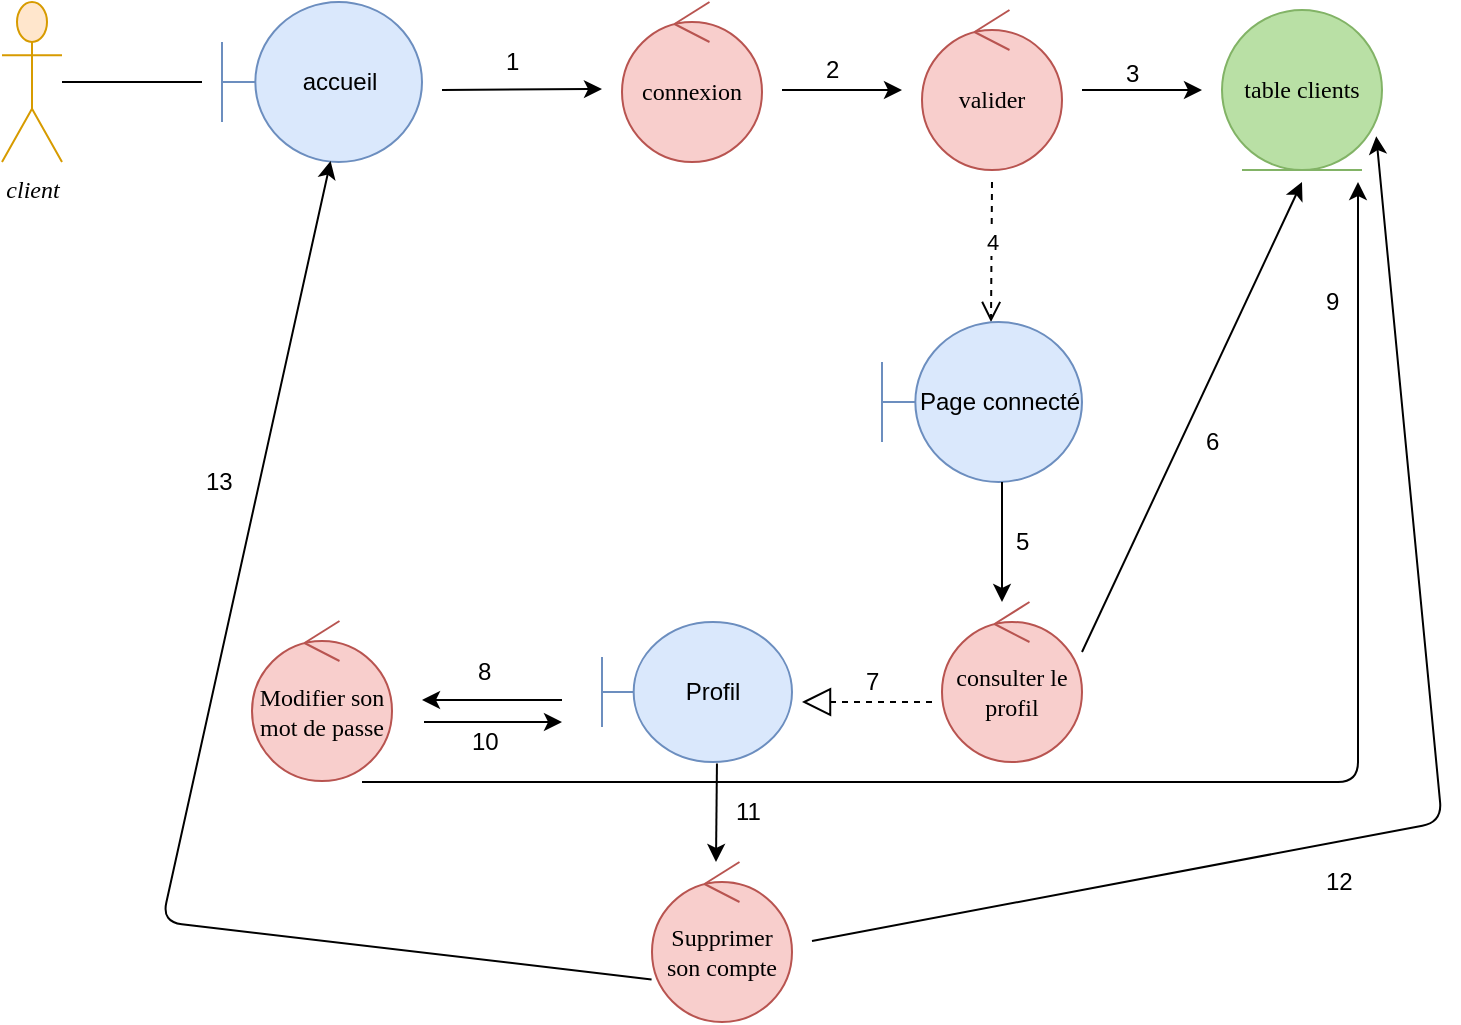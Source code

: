 <mxfile version="12.2.0" type="device" pages="1"><diagram id="bkMGNAygt-LrZr0QglCs" name="Page-1"><mxGraphModel dx="539" dy="290" grid="1" gridSize="10" guides="1" tooltips="1" connect="1" arrows="1" fold="1" page="1" pageScale="1" pageWidth="850" pageHeight="1100" math="0" shadow="0"><root><mxCell id="0"/><mxCell id="1" parent="0"/><mxCell id="PPmqCKF36lwaOswXUdOg-1" value="client" style="shape=umlActor;verticalLabelPosition=bottom;labelBackgroundColor=#ffffff;verticalAlign=top;html=1;fontFamily=Verdana;labelBorderColor=none;fontStyle=2;fillColor=#ffe6cc;strokeColor=#d79b00;" vertex="1" parent="1"><mxGeometry x="70" y="210" width="30" height="80" as="geometry"/></mxCell><mxCell id="PPmqCKF36lwaOswXUdOg-2" value="" style="line;strokeWidth=1;fillColor=none;align=left;verticalAlign=middle;spacingTop=-1;spacingLeft=3;spacingRight=3;rotatable=0;labelPosition=right;points=[];portConstraint=eastwest;fontFamily=Verdana;" vertex="1" parent="1"><mxGeometry x="100" y="246" width="70" height="8" as="geometry"/></mxCell><mxCell id="PPmqCKF36lwaOswXUdOg-3" value="accueil" style="shape=umlBoundary;whiteSpace=wrap;html=1;fillColor=#dae8fc;strokeColor=#6c8ebf;" vertex="1" parent="1"><mxGeometry x="180" y="210" width="100" height="80" as="geometry"/></mxCell><mxCell id="PPmqCKF36lwaOswXUdOg-5" value="connexion" style="ellipse;shape=umlControl;whiteSpace=wrap;html=1;fontFamily=Verdana;fillColor=#f8cecc;strokeColor=#b85450;" vertex="1" parent="1"><mxGeometry x="380" y="210" width="70" height="80" as="geometry"/></mxCell><mxCell id="PPmqCKF36lwaOswXUdOg-7" value="" style="endArrow=classic;html=1;" edge="1" parent="1"><mxGeometry width="50" height="50" relative="1" as="geometry"><mxPoint x="460" y="254" as="sourcePoint"/><mxPoint x="520" y="254" as="targetPoint"/></mxGeometry></mxCell><mxCell id="PPmqCKF36lwaOswXUdOg-8" value="2" style="text;html=1;resizable=0;points=[];autosize=1;align=left;verticalAlign=top;spacingTop=-4;" vertex="1" parent="1"><mxGeometry x="480" y="234" width="20" height="20" as="geometry"/></mxCell><mxCell id="PPmqCKF36lwaOswXUdOg-9" value="table clients" style="ellipse;shape=umlEntity;whiteSpace=wrap;html=1;fontFamily=Verdana;fillColor=#B9E0A5;strokeColor=#82b366;" vertex="1" parent="1"><mxGeometry x="680" y="214" width="80" height="80" as="geometry"/></mxCell><mxCell id="PPmqCKF36lwaOswXUdOg-10" value="" style="endArrow=classic;html=1;" edge="1" parent="1"><mxGeometry width="50" height="50" relative="1" as="geometry"><mxPoint x="290" y="254" as="sourcePoint"/><mxPoint x="370" y="253.5" as="targetPoint"/></mxGeometry></mxCell><mxCell id="PPmqCKF36lwaOswXUdOg-11" value="1" style="text;html=1;resizable=0;points=[];autosize=1;align=left;verticalAlign=top;spacingTop=-4;" vertex="1" parent="1"><mxGeometry x="320" y="230" width="20" height="20" as="geometry"/></mxCell><mxCell id="PPmqCKF36lwaOswXUdOg-12" value="valider" style="ellipse;shape=umlControl;whiteSpace=wrap;html=1;fontFamily=Verdana;fillColor=#f8cecc;strokeColor=#b85450;" vertex="1" parent="1"><mxGeometry x="530" y="214" width="70" height="80" as="geometry"/></mxCell><mxCell id="PPmqCKF36lwaOswXUdOg-13" value="" style="endArrow=classic;html=1;" edge="1" parent="1"><mxGeometry width="50" height="50" relative="1" as="geometry"><mxPoint x="610" y="254" as="sourcePoint"/><mxPoint x="670" y="254" as="targetPoint"/></mxGeometry></mxCell><mxCell id="PPmqCKF36lwaOswXUdOg-14" value="3" style="text;html=1;resizable=0;points=[];autosize=1;align=left;verticalAlign=top;spacingTop=-4;" vertex="1" parent="1"><mxGeometry x="630" y="236" width="20" height="20" as="geometry"/></mxCell><mxCell id="PPmqCKF36lwaOswXUdOg-16" value="4" style="html=1;verticalAlign=bottom;endArrow=open;dashed=1;endSize=8;" edge="1" parent="1"><mxGeometry x="0.111" relative="1" as="geometry"><mxPoint x="565" y="300" as="sourcePoint"/><mxPoint x="564.5" y="370" as="targetPoint"/><Array as="points"/><mxPoint as="offset"/></mxGeometry></mxCell><mxCell id="PPmqCKF36lwaOswXUdOg-18" value="Page connecté" style="shape=umlBoundary;whiteSpace=wrap;html=1;fillColor=#dae8fc;strokeColor=#6c8ebf;" vertex="1" parent="1"><mxGeometry x="510" y="370" width="100" height="80" as="geometry"/></mxCell><mxCell id="PPmqCKF36lwaOswXUdOg-20" value="" style="endArrow=classic;html=1;" edge="1" parent="1"><mxGeometry width="50" height="50" relative="1" as="geometry"><mxPoint x="570" y="450" as="sourcePoint"/><mxPoint x="570" y="510" as="targetPoint"/></mxGeometry></mxCell><mxCell id="PPmqCKF36lwaOswXUdOg-21" value="consulter le profil" style="ellipse;shape=umlControl;whiteSpace=wrap;html=1;fontFamily=Verdana;fillColor=#f8cecc;strokeColor=#b85450;" vertex="1" parent="1"><mxGeometry x="540" y="510" width="70" height="80" as="geometry"/></mxCell><mxCell id="PPmqCKF36lwaOswXUdOg-23" value="5" style="text;html=1;resizable=0;points=[];autosize=1;align=left;verticalAlign=top;spacingTop=-4;" vertex="1" parent="1"><mxGeometry x="575" y="470" width="20" height="20" as="geometry"/></mxCell><mxCell id="PPmqCKF36lwaOswXUdOg-24" value="Profil" style="shape=umlBoundary;whiteSpace=wrap;html=1;fillColor=#dae8fc;strokeColor=#6c8ebf;" vertex="1" parent="1"><mxGeometry x="370" y="520" width="95" height="70" as="geometry"/></mxCell><mxCell id="PPmqCKF36lwaOswXUdOg-25" value="" style="endArrow=block;dashed=1;endFill=0;endSize=12;html=1;" edge="1" parent="1"><mxGeometry width="160" relative="1" as="geometry"><mxPoint x="535" y="560" as="sourcePoint"/><mxPoint x="470" y="560" as="targetPoint"/></mxGeometry></mxCell><mxCell id="PPmqCKF36lwaOswXUdOg-26" value="" style="endArrow=classic;html=1;" edge="1" parent="1"><mxGeometry width="50" height="50" relative="1" as="geometry"><mxPoint x="610" y="535" as="sourcePoint"/><mxPoint x="720" y="300" as="targetPoint"/></mxGeometry></mxCell><mxCell id="PPmqCKF36lwaOswXUdOg-27" value="6" style="text;html=1;resizable=0;points=[];autosize=1;align=left;verticalAlign=top;spacingTop=-4;" vertex="1" parent="1"><mxGeometry x="670" y="420" width="20" height="20" as="geometry"/></mxCell><mxCell id="PPmqCKF36lwaOswXUdOg-28" value="7" style="text;html=1;resizable=0;points=[];autosize=1;align=left;verticalAlign=top;spacingTop=-4;" vertex="1" parent="1"><mxGeometry x="500" y="539.5" width="20" height="20" as="geometry"/></mxCell><mxCell id="PPmqCKF36lwaOswXUdOg-29" value="" style="endArrow=classic;html=1;" edge="1" parent="1"><mxGeometry width="50" height="50" relative="1" as="geometry"><mxPoint x="350" y="559" as="sourcePoint"/><mxPoint x="280" y="559" as="targetPoint"/></mxGeometry></mxCell><mxCell id="PPmqCKF36lwaOswXUdOg-30" value="8" style="text;html=1;resizable=0;points=[];autosize=1;align=left;verticalAlign=top;spacingTop=-4;" vertex="1" parent="1"><mxGeometry x="306" y="535" width="20" height="20" as="geometry"/></mxCell><mxCell id="PPmqCKF36lwaOswXUdOg-31" value="Modifier son mot de passe" style="ellipse;shape=umlControl;whiteSpace=wrap;html=1;fontFamily=Verdana;fillColor=#f8cecc;strokeColor=#b85450;" vertex="1" parent="1"><mxGeometry x="195" y="519.5" width="70" height="80" as="geometry"/></mxCell><mxCell id="PPmqCKF36lwaOswXUdOg-32" value="" style="endArrow=classic;html=1;" edge="1" parent="1"><mxGeometry width="50" height="50" relative="1" as="geometry"><mxPoint x="250" y="600" as="sourcePoint"/><mxPoint x="748" y="300" as="targetPoint"/><Array as="points"><mxPoint x="748" y="600"/><mxPoint x="748" y="310"/></Array></mxGeometry></mxCell><mxCell id="PPmqCKF36lwaOswXUdOg-33" value="9" style="text;html=1;resizable=0;points=[];autosize=1;align=left;verticalAlign=top;spacingTop=-4;" vertex="1" parent="1"><mxGeometry x="730" y="350" width="20" height="20" as="geometry"/></mxCell><mxCell id="PPmqCKF36lwaOswXUdOg-34" value="" style="endArrow=classic;html=1;" edge="1" parent="1"><mxGeometry width="50" height="50" relative="1" as="geometry"><mxPoint x="281" y="570" as="sourcePoint"/><mxPoint x="350" y="570" as="targetPoint"/></mxGeometry></mxCell><mxCell id="PPmqCKF36lwaOswXUdOg-36" value="10" style="text;html=1;resizable=0;points=[];autosize=1;align=left;verticalAlign=top;spacingTop=-4;" vertex="1" parent="1"><mxGeometry x="302.5" y="570" width="30" height="20" as="geometry"/></mxCell><mxCell id="PPmqCKF36lwaOswXUdOg-37" value="" style="endArrow=classic;html=1;exitX=0.605;exitY=1.01;exitDx=0;exitDy=0;exitPerimeter=0;" edge="1" parent="1" source="PPmqCKF36lwaOswXUdOg-24"><mxGeometry width="50" height="50" relative="1" as="geometry"><mxPoint x="424" y="670" as="sourcePoint"/><mxPoint x="427" y="640" as="targetPoint"/></mxGeometry></mxCell><mxCell id="PPmqCKF36lwaOswXUdOg-39" value="Supprimer son compte" style="ellipse;shape=umlControl;whiteSpace=wrap;html=1;fontFamily=Verdana;fillColor=#f8cecc;strokeColor=#b85450;" vertex="1" parent="1"><mxGeometry x="395" y="640" width="70" height="80" as="geometry"/></mxCell><mxCell id="PPmqCKF36lwaOswXUdOg-40" value="" style="endArrow=classic;html=1;entryX=0.964;entryY=0.789;entryDx=0;entryDy=0;entryPerimeter=0;" edge="1" parent="1" target="PPmqCKF36lwaOswXUdOg-9"><mxGeometry width="50" height="50" relative="1" as="geometry"><mxPoint x="475" y="679.5" as="sourcePoint"/><mxPoint x="790" y="280" as="targetPoint"/><Array as="points"><mxPoint x="790" y="620"/></Array></mxGeometry></mxCell><mxCell id="PPmqCKF36lwaOswXUdOg-41" value="12" style="text;html=1;resizable=0;points=[];autosize=1;align=left;verticalAlign=top;spacingTop=-4;" vertex="1" parent="1"><mxGeometry x="730" y="640" width="30" height="20" as="geometry"/></mxCell><mxCell id="PPmqCKF36lwaOswXUdOg-43" value="" style="endArrow=classic;html=1;exitX=-0.003;exitY=0.734;exitDx=0;exitDy=0;exitPerimeter=0;entryX=0.543;entryY=0.994;entryDx=0;entryDy=0;entryPerimeter=0;" edge="1" parent="1" source="PPmqCKF36lwaOswXUdOg-39" target="PPmqCKF36lwaOswXUdOg-3"><mxGeometry width="50" height="50" relative="1" as="geometry"><mxPoint x="130" y="790" as="sourcePoint"/><mxPoint x="180" y="740" as="targetPoint"/><Array as="points"><mxPoint x="150" y="670"/></Array></mxGeometry></mxCell><mxCell id="PPmqCKF36lwaOswXUdOg-44" value="13" style="text;html=1;resizable=0;points=[];autosize=1;align=left;verticalAlign=top;spacingTop=-4;" vertex="1" parent="1"><mxGeometry x="170" y="440" width="30" height="20" as="geometry"/></mxCell><mxCell id="PPmqCKF36lwaOswXUdOg-45" value="11" style="text;html=1;resizable=0;points=[];autosize=1;align=left;verticalAlign=top;spacingTop=-4;" vertex="1" parent="1"><mxGeometry x="435" y="605" width="30" height="20" as="geometry"/></mxCell></root></mxGraphModel></diagram></mxfile>